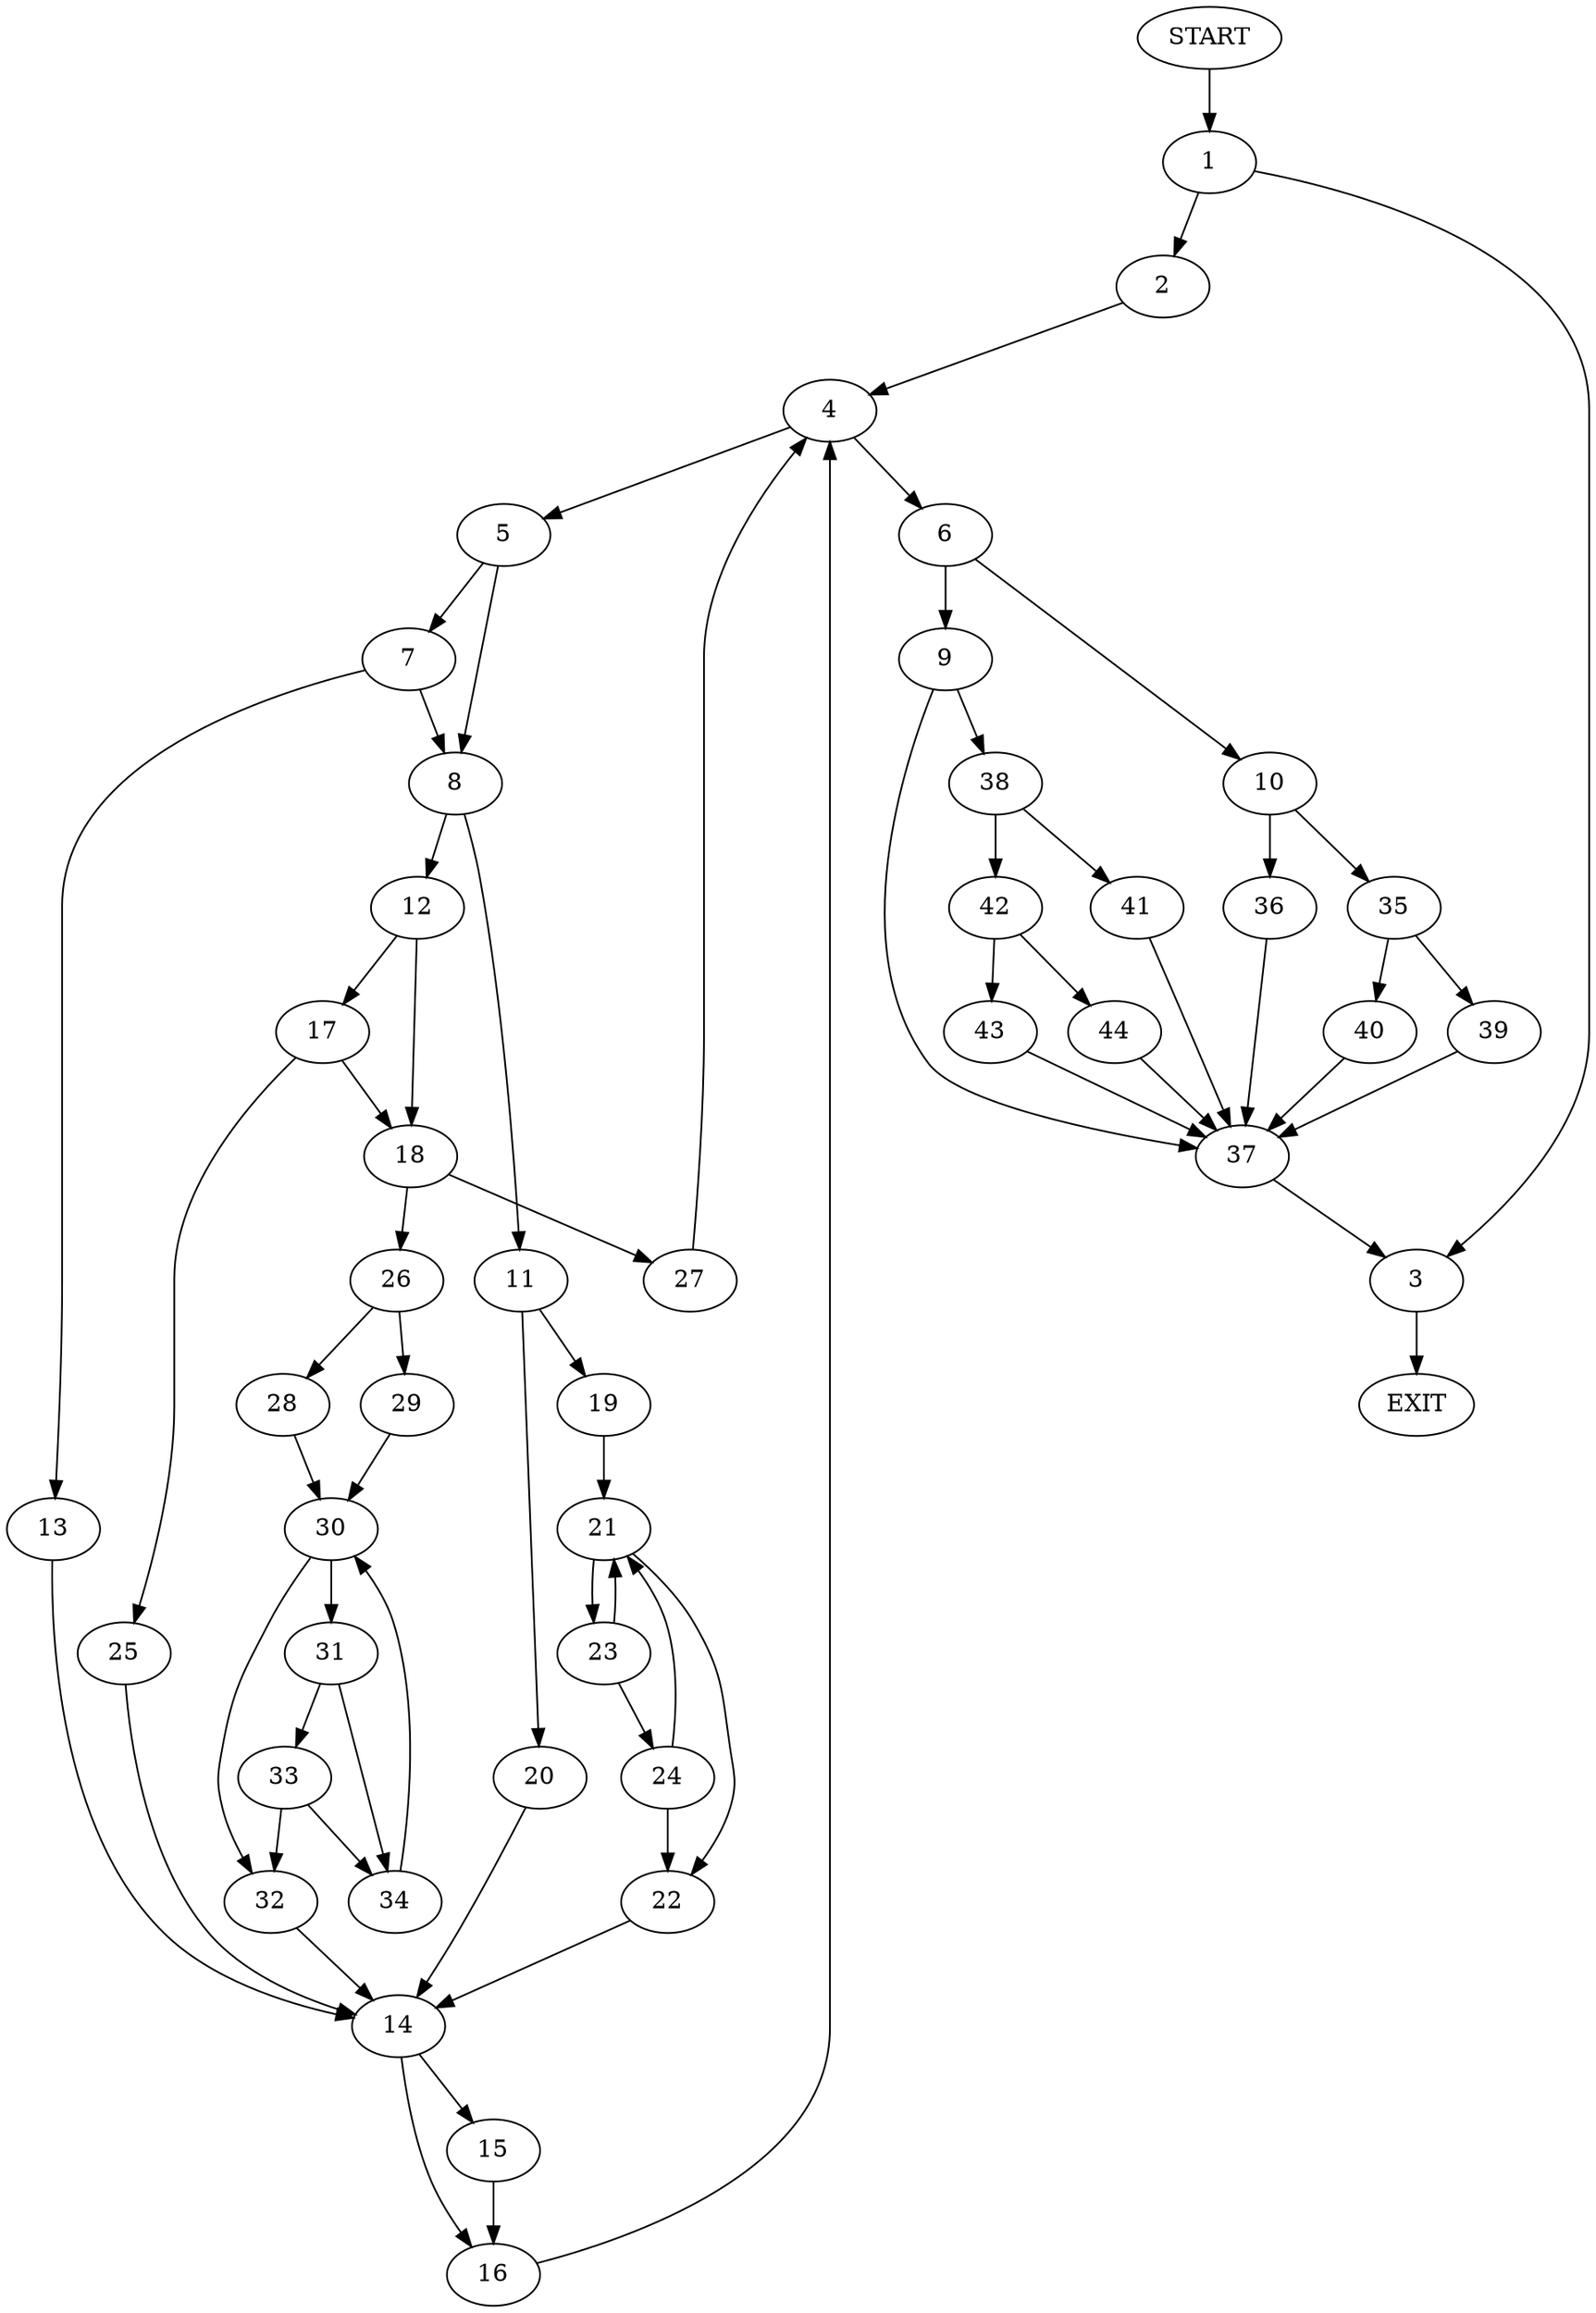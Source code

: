 digraph {
0 [label="START"]
45 [label="EXIT"]
0 -> 1
1 -> 2
1 -> 3
2 -> 4
3 -> 45
4 -> 5
4 -> 6
5 -> 7
5 -> 8
6 -> 9
6 -> 10
8 -> 11
8 -> 12
7 -> 13
7 -> 8
13 -> 14
14 -> 15
14 -> 16
12 -> 17
12 -> 18
11 -> 19
11 -> 20
20 -> 14
19 -> 21
21 -> 22
21 -> 23
22 -> 14
23 -> 24
23 -> 21
24 -> 22
24 -> 21
17 -> 18
17 -> 25
18 -> 26
18 -> 27
25 -> 14
26 -> 28
26 -> 29
27 -> 4
28 -> 30
29 -> 30
30 -> 31
30 -> 32
31 -> 33
31 -> 34
32 -> 14
33 -> 34
33 -> 32
34 -> 30
16 -> 4
15 -> 16
10 -> 35
10 -> 36
9 -> 37
9 -> 38
36 -> 37
35 -> 39
35 -> 40
39 -> 37
40 -> 37
37 -> 3
38 -> 41
38 -> 42
42 -> 43
42 -> 44
41 -> 37
43 -> 37
44 -> 37
}
